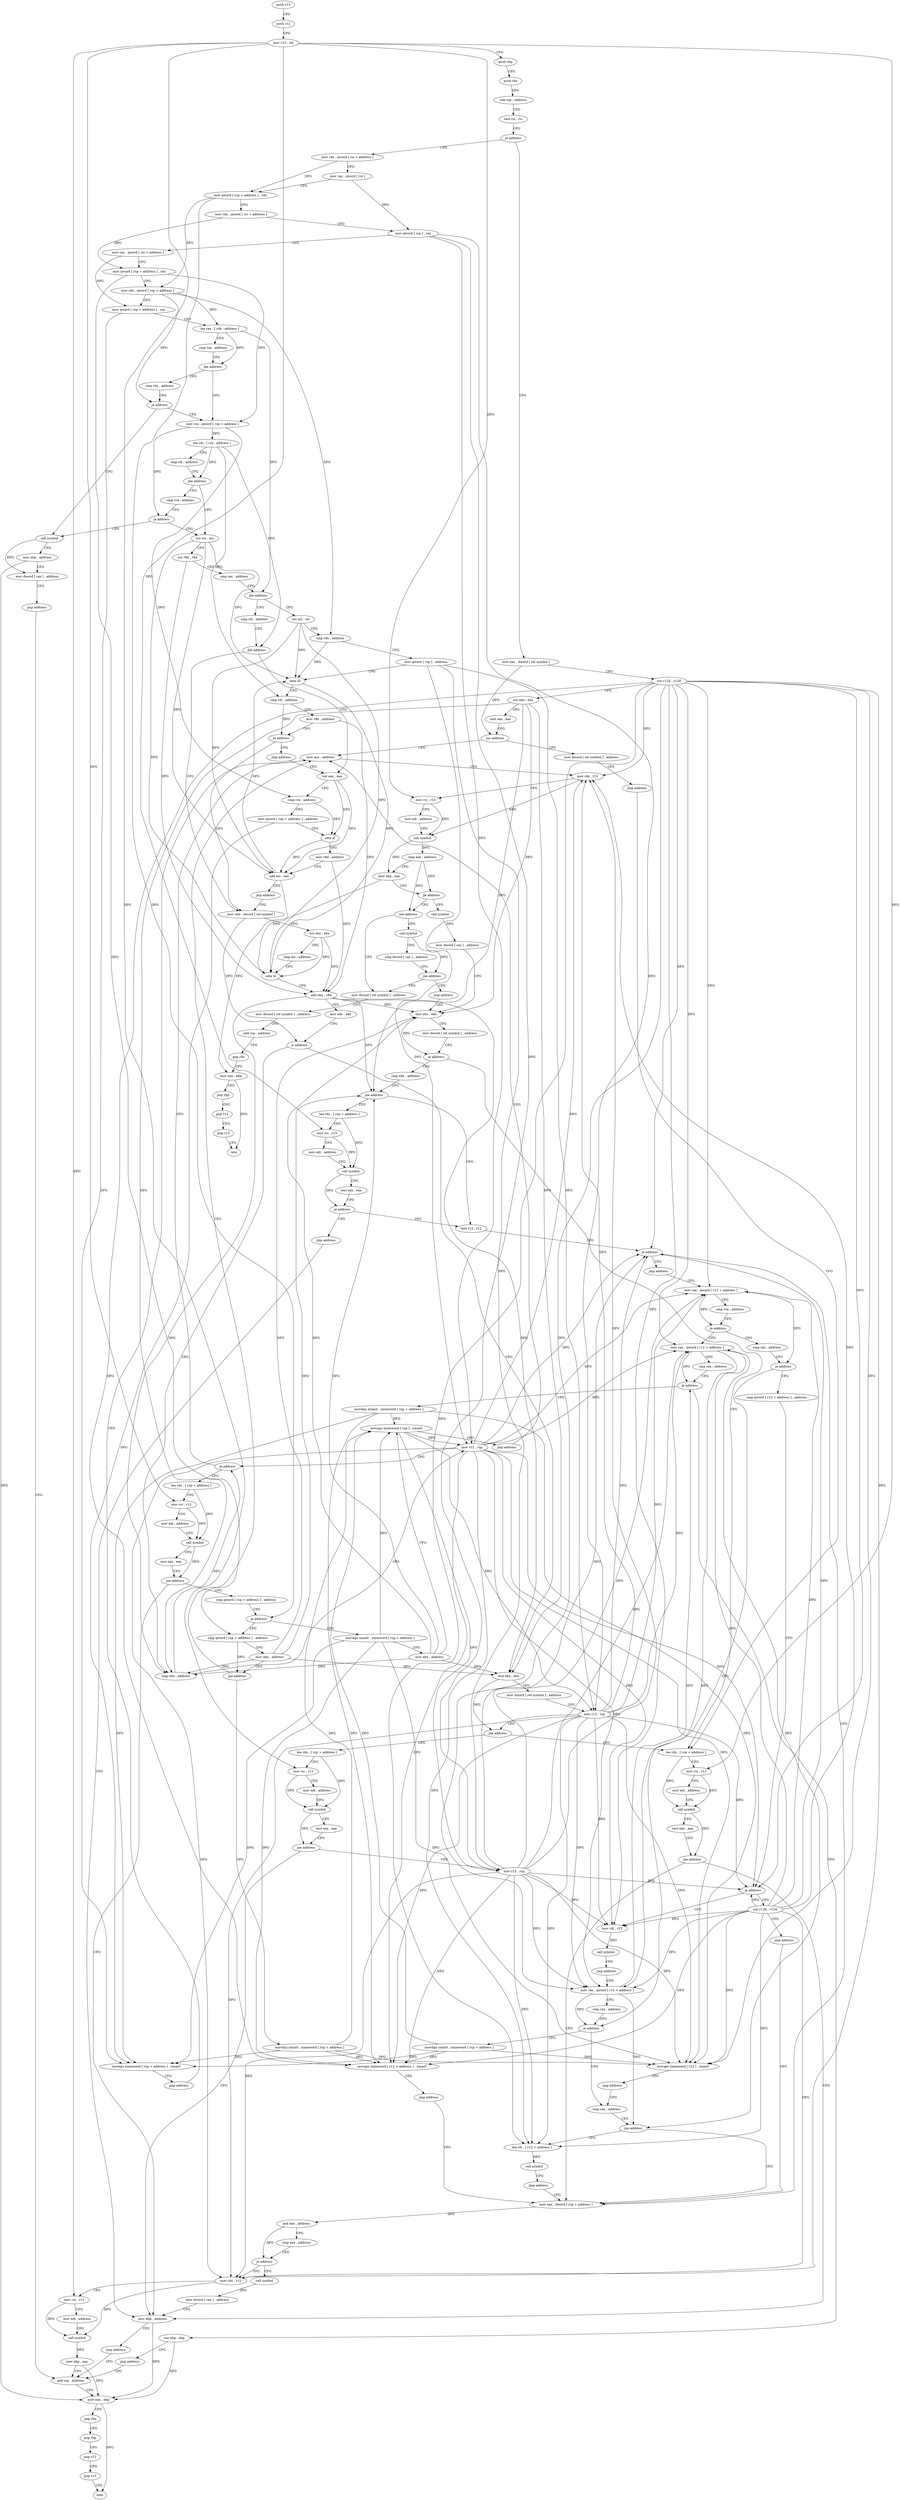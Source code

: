 digraph "func" {
"318592" [label = "push r13" ]
"318594" [label = "push r12" ]
"318596" [label = "mov r13 , rdi" ]
"318599" [label = "push rbp" ]
"318600" [label = "push rbx" ]
"318601" [label = "sub rsp , address" ]
"318608" [label = "test rsi , rsi" ]
"318611" [label = "je address" ]
"319320" [label = "mov eax , dword [ rel symbol ]" ]
"318617" [label = "mov rdx , qword [ rsi + address ]" ]
"319326" [label = "xor r12d , r12d" ]
"319329" [label = "xor ebx , ebx" ]
"319331" [label = "test eax , eax" ]
"319333" [label = "jns address" ]
"318771" [label = "mov ecx , address" ]
"319339" [label = "mov dword [ rel symbol ] , address" ]
"318621" [label = "mov rax , qword [ rsi ]" ]
"318624" [label = "mov qword [ rsp + address ] , rdx" ]
"318629" [label = "mov rdx , qword [ rsi + address ]" ]
"318633" [label = "mov qword [ rsp ] , rax" ]
"318637" [label = "mov rax , qword [ rsi + address ]" ]
"318641" [label = "mov qword [ rsp + address ] , rdx" ]
"318646" [label = "mov rdx , qword [ rsp + address ]" ]
"318651" [label = "mov qword [ rsp + address ] , rax" ]
"318656" [label = "lea rax , [ rdx - address ]" ]
"318663" [label = "cmp rax , address" ]
"318667" [label = "jbe address" ]
"318682" [label = "mov rcx , qword [ rsp + address ]" ]
"318669" [label = "cmp rdx , address" ]
"318776" [label = "mov rdx , r12" ]
"318779" [label = "mov rsi , r13" ]
"318782" [label = "mov edi , address" ]
"318787" [label = "call symbol" ]
"318792" [label = "cmp eax , address" ]
"318795" [label = "mov ebp , eax" ]
"318797" [label = "jle address" ]
"319272" [label = "jne address" ]
"318803" [label = "call symbol" ]
"319349" [label = "jmp address" ]
"318965" [label = "lea rdx , [ rsp + address ]" ]
"318687" [label = "lea rdi , [ rcx - address ]" ]
"318694" [label = "cmp rdi , address" ]
"318698" [label = "jbe address" ]
"318713" [label = "xor esi , esi" ]
"318700" [label = "cmp rcx , address" ]
"318676" [label = "ja address" ]
"319248" [label = "call symbol" ]
"319504" [label = "call symbol" ]
"319278" [label = "mov dword [ rel symbol ] , address" ]
"318808" [label = "mov dword [ rax ] , address" ]
"318814" [label = "test ebx , ebx" ]
"318970" [label = "mov rsi , r13" ]
"318973" [label = "mov edi , address" ]
"318978" [label = "call symbol" ]
"318983" [label = "test eax , eax" ]
"318985" [label = "jne address" ]
"319395" [label = "mov ebp , address" ]
"318991" [label = "mov eax , dword [ rsp + address ]" ]
"318715" [label = "xor r8d , r8d" ]
"318718" [label = "cmp rax , address" ]
"318722" [label = "jbe address" ]
"319088" [label = "xor esi , esi" ]
"318728" [label = "cmp rdi , address" ]
"318707" [label = "ja address" ]
"319253" [label = "mov ebp , address" ]
"319258" [label = "mov dword [ rax ] , address" ]
"319264" [label = "jmp address" ]
"319029" [label = "add rsp , address" ]
"319509" [label = "cmp dword [ rax ] , address" ]
"319512" [label = "jne address" ]
"319518" [label = "jmp address" ]
"319288" [label = "mov dword [ rel symbol ] , address" ]
"319298" [label = "add rsp , address" ]
"319305" [label = "pop rbx" ]
"319306" [label = "mov eax , ebp" ]
"319308" [label = "pop rbp" ]
"319309" [label = "pop r12" ]
"319311" [label = "pop r13" ]
"319313" [label = "retn" ]
"318832" [label = "cmp ebx , address" ]
"318835" [label = "jne address" ]
"319523" [label = "lea rdx , [ rsp + address ]" ]
"318841" [label = "test r12 , r12" ]
"319400" [label = "jmp address" ]
"318995" [label = "and eax , address" ]
"319000" [label = "cmp eax , address" ]
"319005" [label = "je address" ]
"319384" [label = "call symbol" ]
"319011" [label = "mov rdx , r12" ]
"319090" [label = "cmp rdx , address" ]
"319097" [label = "mov qword [ rsp ] , address" ]
"319105" [label = "sete sil" ]
"319109" [label = "cmp rdi , address" ]
"319113" [label = "mov r8d , address" ]
"319119" [label = "ja address" ]
"318738" [label = "mov edx , dword [ rel symbol ]" ]
"319125" [label = "jmp address" ]
"318732" [label = "jbe address" ]
"319048" [label = "xor eax , eax" ]
"319036" [label = "mov eax , ebp" ]
"319038" [label = "pop rbx" ]
"319039" [label = "pop rbp" ]
"319040" [label = "pop r12" ]
"319042" [label = "pop r13" ]
"319044" [label = "retn" ]
"319528" [label = "mov rsi , r13" ]
"319531" [label = "mov edi , address" ]
"319536" [label = "call symbol" ]
"319541" [label = "test eax , eax" ]
"319543" [label = "je address" ]
"319549" [label = "jmp address" ]
"318844" [label = "je address" ]
"318850" [label = "jmp address" ]
"319389" [label = "mov dword [ rax ] , address" ]
"319014" [label = "mov rsi , r13" ]
"319017" [label = "mov edi , address" ]
"319022" [label = "call symbol" ]
"319027" [label = "mov ebp , eax" ]
"318744" [label = "xor ebx , ebx" ]
"318746" [label = "cmp esi , address" ]
"318749" [label = "sete bl" ]
"318752" [label = "add ebx , r8d" ]
"318755" [label = "test edx , edx" ]
"318757" [label = "js address" ]
"318944" [label = "test ebx , ebx" ]
"318763" [label = "cmp ebx , address" ]
"319050" [label = "cmp rcx , address" ]
"319057" [label = "mov qword [ rsp + address ] , address" ]
"319066" [label = "sete al" ]
"319069" [label = "mov r8d , address" ]
"319075" [label = "add esi , eax" ]
"319077" [label = "jmp address" ]
"318816" [label = "mov dword [ rel symbol ] , address" ]
"318826" [label = "je address" ]
"319165" [label = "mov rax , qword [ r12 + address ]" ]
"318946" [label = "mov dword [ rel symbol ] , address" ]
"318956" [label = "mov r12 , rsp" ]
"318959" [label = "jne address" ]
"319136" [label = "lea rdx , [ rsp + address ]" ]
"318766" [label = "mov r12 , rsp" ]
"318769" [label = "je address" ]
"318864" [label = "lea rdx , [ rsp + address ]" ]
"319170" [label = "cmp rax , address" ]
"319176" [label = "je address" ]
"319408" [label = "mov rax , qword [ r12 + address ]" ]
"319182" [label = "cmp rax , address" ]
"319141" [label = "mov rsi , r13" ]
"319144" [label = "mov edi , address" ]
"319149" [label = "call symbol" ]
"319154" [label = "test eax , eax" ]
"319156" [label = "jne address" ]
"319162" [label = "mov r12 , rsp" ]
"318869" [label = "mov rsi , r13" ]
"318872" [label = "mov edi , address" ]
"318877" [label = "call symbol" ]
"318882" [label = "test eax , eax" ]
"318884" [label = "jne address" ]
"318890" [label = "cmp qword [ rsp + address ] , address" ]
"319413" [label = "cmp rax , address" ]
"319419" [label = "je address" ]
"319489" [label = "xor ebp , ebp" ]
"319421" [label = "movdqu xmm0 , xmmword [ rsp + address ]" ]
"319188" [label = "je address" ]
"319440" [label = "cmp qword [ r12 + address ] , address" ]
"319194" [label = "mov rax , qword [ r12 + address ]" ]
"318899" [label = "je address" ]
"319360" [label = "movdqu xmm0 , xmmword [ rsp + address ]" ]
"318905" [label = "cmp qword [ rsp + address ] , address" ]
"319491" [label = "jmp address" ]
"319427" [label = "movaps xmmword [ r12 ] , xmm0" ]
"319432" [label = "jmp address" ]
"319211" [label = "cmp rax , address" ]
"319449" [label = "je address" ]
"319496" [label = "xor r12d , r12d" ]
"319451" [label = "mov rdi , r12" ]
"319199" [label = "cmp rax , address" ]
"319205" [label = "je address" ]
"319472" [label = "movdqu xmm0 , xmmword [ rsp + address ]" ]
"319366" [label = "mov ebx , address" ]
"319371" [label = "movaps xmmword [ rsp ] , xmm0" ]
"319375" [label = "jmp address" ]
"318914" [label = "mov ebx , address" ]
"318919" [label = "jne address" ]
"318925" [label = "movdqu xmm0 , xmmword [ rsp + address ]" ]
"319217" [label = "jne address" ]
"319223" [label = "lea rdi , [ r12 + address ]" ]
"319499" [label = "jmp address" ]
"319454" [label = "call symbol" ]
"319459" [label = "jmp address" ]
"319478" [label = "movaps xmmword [ r12 + address ] , xmm0" ]
"319484" [label = "jmp address" ]
"318931" [label = "movaps xmmword [ rsp + address ] , xmm0" ]
"318936" [label = "jmp address" ]
"319228" [label = "call symbol" ]
"319233" [label = "jmp address" ]
"318592" -> "318594" [ label = "CFG" ]
"318594" -> "318596" [ label = "CFG" ]
"318596" -> "318599" [ label = "CFG" ]
"318596" -> "318779" [ label = "DFG" ]
"318596" -> "318970" [ label = "DFG" ]
"318596" -> "319014" [ label = "DFG" ]
"318596" -> "319528" [ label = "DFG" ]
"318596" -> "319141" [ label = "DFG" ]
"318596" -> "318869" [ label = "DFG" ]
"318599" -> "318600" [ label = "CFG" ]
"318600" -> "318601" [ label = "CFG" ]
"318601" -> "318608" [ label = "CFG" ]
"318608" -> "318611" [ label = "CFG" ]
"318611" -> "319320" [ label = "CFG" ]
"318611" -> "318617" [ label = "CFG" ]
"319320" -> "319326" [ label = "CFG" ]
"319320" -> "319333" [ label = "DFG" ]
"318617" -> "318621" [ label = "CFG" ]
"318617" -> "318624" [ label = "DFG" ]
"319326" -> "319329" [ label = "CFG" ]
"319326" -> "318776" [ label = "DFG" ]
"319326" -> "319011" [ label = "DFG" ]
"319326" -> "318844" [ label = "DFG" ]
"319326" -> "319165" [ label = "DFG" ]
"319326" -> "319408" [ label = "DFG" ]
"319326" -> "319427" [ label = "DFG" ]
"319326" -> "319449" [ label = "DFG" ]
"319326" -> "319194" [ label = "DFG" ]
"319326" -> "319451" [ label = "DFG" ]
"319326" -> "319478" [ label = "DFG" ]
"319326" -> "319223" [ label = "DFG" ]
"319329" -> "319331" [ label = "CFG" ]
"319329" -> "318814" [ label = "DFG" ]
"319329" -> "318835" [ label = "DFG" ]
"319329" -> "318944" [ label = "DFG" ]
"319329" -> "318763" [ label = "DFG" ]
"319331" -> "319333" [ label = "CFG" ]
"319333" -> "318771" [ label = "CFG" ]
"319333" -> "319339" [ label = "CFG" ]
"318771" -> "318776" [ label = "CFG" ]
"319339" -> "319349" [ label = "CFG" ]
"318621" -> "318624" [ label = "CFG" ]
"318621" -> "318633" [ label = "DFG" ]
"318624" -> "318629" [ label = "CFG" ]
"318624" -> "318646" [ label = "DFG" ]
"318624" -> "318899" [ label = "DFG" ]
"318629" -> "318633" [ label = "CFG" ]
"318629" -> "318641" [ label = "DFG" ]
"318633" -> "318637" [ label = "CFG" ]
"318633" -> "318956" [ label = "DFG" ]
"318633" -> "318766" [ label = "DFG" ]
"318633" -> "319162" [ label = "DFG" ]
"318637" -> "318641" [ label = "CFG" ]
"318637" -> "318651" [ label = "DFG" ]
"318641" -> "318646" [ label = "CFG" ]
"318641" -> "318682" [ label = "DFG" ]
"318641" -> "318905" [ label = "DFG" ]
"318646" -> "318651" [ label = "CFG" ]
"318646" -> "318656" [ label = "DFG" ]
"318646" -> "318676" [ label = "DFG" ]
"318646" -> "319090" [ label = "DFG" ]
"318651" -> "318656" [ label = "CFG" ]
"318651" -> "318931" [ label = "DFG" ]
"318656" -> "318663" [ label = "CFG" ]
"318656" -> "318667" [ label = "DFG" ]
"318656" -> "318722" [ label = "DFG" ]
"318663" -> "318667" [ label = "CFG" ]
"318667" -> "318682" [ label = "CFG" ]
"318667" -> "318669" [ label = "CFG" ]
"318682" -> "318687" [ label = "DFG" ]
"318682" -> "318707" [ label = "DFG" ]
"318682" -> "319050" [ label = "DFG" ]
"318669" -> "318676" [ label = "CFG" ]
"318776" -> "318779" [ label = "CFG" ]
"318776" -> "318787" [ label = "DFG" ]
"318779" -> "318782" [ label = "CFG" ]
"318779" -> "318787" [ label = "DFG" ]
"318782" -> "318787" [ label = "CFG" ]
"318787" -> "318792" [ label = "DFG" ]
"318787" -> "318795" [ label = "DFG" ]
"318792" -> "318795" [ label = "CFG" ]
"318792" -> "318797" [ label = "DFG" ]
"318792" -> "319272" [ label = "DFG" ]
"318795" -> "318797" [ label = "CFG" ]
"318795" -> "319306" [ label = "DFG" ]
"318797" -> "319272" [ label = "CFG" ]
"318797" -> "318803" [ label = "CFG" ]
"319272" -> "319504" [ label = "CFG" ]
"319272" -> "319278" [ label = "CFG" ]
"318803" -> "318808" [ label = "DFG" ]
"319349" -> "318965" [ label = "CFG" ]
"318965" -> "318970" [ label = "CFG" ]
"318965" -> "318978" [ label = "DFG" ]
"318687" -> "318694" [ label = "CFG" ]
"318687" -> "318698" [ label = "DFG" ]
"318687" -> "319109" [ label = "DFG" ]
"318687" -> "318732" [ label = "DFG" ]
"318694" -> "318698" [ label = "CFG" ]
"318698" -> "318713" [ label = "CFG" ]
"318698" -> "318700" [ label = "CFG" ]
"318713" -> "318715" [ label = "CFG" ]
"318713" -> "319105" [ label = "DFG" ]
"318713" -> "318749" [ label = "DFG" ]
"318713" -> "319075" [ label = "DFG" ]
"318700" -> "318707" [ label = "CFG" ]
"318676" -> "319248" [ label = "CFG" ]
"318676" -> "318682" [ label = "CFG" ]
"319248" -> "319253" [ label = "CFG" ]
"319248" -> "319258" [ label = "DFG" ]
"319504" -> "319509" [ label = "CFG" ]
"319504" -> "319512" [ label = "DFG" ]
"319278" -> "319288" [ label = "CFG" ]
"318808" -> "318814" [ label = "CFG" ]
"318814" -> "318816" [ label = "CFG" ]
"318814" -> "318826" [ label = "DFG" ]
"318970" -> "318973" [ label = "CFG" ]
"318970" -> "318978" [ label = "DFG" ]
"318973" -> "318978" [ label = "CFG" ]
"318978" -> "318983" [ label = "CFG" ]
"318978" -> "318985" [ label = "DFG" ]
"318983" -> "318985" [ label = "CFG" ]
"318985" -> "319395" [ label = "CFG" ]
"318985" -> "318991" [ label = "CFG" ]
"319395" -> "319400" [ label = "CFG" ]
"319395" -> "319036" [ label = "DFG" ]
"318991" -> "318995" [ label = "DFG" ]
"318715" -> "318718" [ label = "CFG" ]
"318715" -> "318752" [ label = "DFG" ]
"318718" -> "318722" [ label = "CFG" ]
"318722" -> "319088" [ label = "CFG" ]
"318722" -> "318728" [ label = "CFG" ]
"319088" -> "319090" [ label = "CFG" ]
"319088" -> "319105" [ label = "DFG" ]
"319088" -> "318749" [ label = "DFG" ]
"319088" -> "319075" [ label = "DFG" ]
"318728" -> "318732" [ label = "CFG" ]
"318707" -> "319248" [ label = "CFG" ]
"318707" -> "318713" [ label = "CFG" ]
"319253" -> "319258" [ label = "CFG" ]
"319253" -> "319036" [ label = "DFG" ]
"319258" -> "319264" [ label = "CFG" ]
"319264" -> "319029" [ label = "CFG" ]
"319029" -> "319036" [ label = "CFG" ]
"319509" -> "319512" [ label = "CFG" ]
"319512" -> "319278" [ label = "CFG" ]
"319512" -> "319518" [ label = "CFG" ]
"319518" -> "318814" [ label = "CFG" ]
"319288" -> "319298" [ label = "CFG" ]
"319298" -> "319305" [ label = "CFG" ]
"319305" -> "319306" [ label = "CFG" ]
"319306" -> "319308" [ label = "CFG" ]
"319306" -> "319313" [ label = "DFG" ]
"319308" -> "319309" [ label = "CFG" ]
"319309" -> "319311" [ label = "CFG" ]
"319311" -> "319313" [ label = "CFG" ]
"318832" -> "318835" [ label = "CFG" ]
"318835" -> "319523" [ label = "CFG" ]
"318835" -> "318841" [ label = "CFG" ]
"319523" -> "319528" [ label = "CFG" ]
"319523" -> "319536" [ label = "DFG" ]
"318841" -> "318844" [ label = "CFG" ]
"319400" -> "319029" [ label = "CFG" ]
"318995" -> "319000" [ label = "CFG" ]
"318995" -> "319005" [ label = "DFG" ]
"319000" -> "319005" [ label = "CFG" ]
"319005" -> "319384" [ label = "CFG" ]
"319005" -> "319011" [ label = "CFG" ]
"319384" -> "319389" [ label = "DFG" ]
"319011" -> "319014" [ label = "CFG" ]
"319011" -> "319022" [ label = "DFG" ]
"319090" -> "319097" [ label = "CFG" ]
"319090" -> "319105" [ label = "DFG" ]
"319097" -> "319105" [ label = "CFG" ]
"319097" -> "318956" [ label = "DFG" ]
"319097" -> "318766" [ label = "DFG" ]
"319097" -> "319162" [ label = "DFG" ]
"319105" -> "319109" [ label = "CFG" ]
"319105" -> "318749" [ label = "DFG" ]
"319109" -> "319113" [ label = "CFG" ]
"319109" -> "319119" [ label = "DFG" ]
"319113" -> "319119" [ label = "CFG" ]
"319113" -> "318752" [ label = "DFG" ]
"319119" -> "318738" [ label = "CFG" ]
"319119" -> "319125" [ label = "CFG" ]
"318738" -> "318744" [ label = "CFG" ]
"318738" -> "318757" [ label = "DFG" ]
"319125" -> "319048" [ label = "CFG" ]
"318732" -> "319048" [ label = "CFG" ]
"318732" -> "318738" [ label = "CFG" ]
"319048" -> "319050" [ label = "CFG" ]
"319048" -> "319066" [ label = "DFG" ]
"319048" -> "319075" [ label = "DFG" ]
"319036" -> "319038" [ label = "CFG" ]
"319036" -> "319044" [ label = "DFG" ]
"319038" -> "319039" [ label = "CFG" ]
"319039" -> "319040" [ label = "CFG" ]
"319040" -> "319042" [ label = "CFG" ]
"319042" -> "319044" [ label = "CFG" ]
"319528" -> "319531" [ label = "CFG" ]
"319528" -> "319536" [ label = "DFG" ]
"319531" -> "319536" [ label = "CFG" ]
"319536" -> "319541" [ label = "CFG" ]
"319536" -> "319543" [ label = "DFG" ]
"319541" -> "319543" [ label = "CFG" ]
"319543" -> "318841" [ label = "CFG" ]
"319543" -> "319549" [ label = "CFG" ]
"319549" -> "319395" [ label = "CFG" ]
"318844" -> "318991" [ label = "CFG" ]
"318844" -> "318850" [ label = "CFG" ]
"318850" -> "319165" [ label = "CFG" ]
"319389" -> "319395" [ label = "CFG" ]
"319014" -> "319017" [ label = "CFG" ]
"319014" -> "319022" [ label = "DFG" ]
"319017" -> "319022" [ label = "CFG" ]
"319022" -> "319027" [ label = "DFG" ]
"319027" -> "319029" [ label = "CFG" ]
"319027" -> "319036" [ label = "DFG" ]
"318744" -> "318746" [ label = "CFG" ]
"318744" -> "318749" [ label = "DFG" ]
"318744" -> "318752" [ label = "DFG" ]
"318746" -> "318749" [ label = "CFG" ]
"318749" -> "318752" [ label = "CFG" ]
"318752" -> "318755" [ label = "CFG" ]
"318752" -> "318814" [ label = "DFG" ]
"318752" -> "318835" [ label = "DFG" ]
"318752" -> "318944" [ label = "DFG" ]
"318752" -> "318763" [ label = "DFG" ]
"318755" -> "318757" [ label = "CFG" ]
"318757" -> "318944" [ label = "CFG" ]
"318757" -> "318763" [ label = "CFG" ]
"318944" -> "318946" [ label = "CFG" ]
"318944" -> "318959" [ label = "DFG" ]
"318763" -> "318766" [ label = "CFG" ]
"318763" -> "318769" [ label = "DFG" ]
"319050" -> "319057" [ label = "CFG" ]
"319050" -> "319066" [ label = "DFG" ]
"319057" -> "319066" [ label = "CFG" ]
"319057" -> "318931" [ label = "DFG" ]
"319066" -> "319069" [ label = "CFG" ]
"319066" -> "319075" [ label = "DFG" ]
"319069" -> "319075" [ label = "CFG" ]
"319069" -> "318752" [ label = "DFG" ]
"319075" -> "319077" [ label = "CFG" ]
"319075" -> "318749" [ label = "DFG" ]
"319075" -> "319105" [ label = "DFG" ]
"319077" -> "318738" [ label = "CFG" ]
"318816" -> "318826" [ label = "CFG" ]
"318826" -> "318965" [ label = "CFG" ]
"318826" -> "318832" [ label = "CFG" ]
"319165" -> "319170" [ label = "CFG" ]
"319165" -> "319176" [ label = "DFG" ]
"319165" -> "319188" [ label = "DFG" ]
"318946" -> "318956" [ label = "CFG" ]
"318956" -> "318959" [ label = "CFG" ]
"318956" -> "318776" [ label = "DFG" ]
"318956" -> "319011" [ label = "DFG" ]
"318956" -> "318844" [ label = "DFG" ]
"318956" -> "319165" [ label = "DFG" ]
"318956" -> "319408" [ label = "DFG" ]
"318956" -> "319427" [ label = "DFG" ]
"318956" -> "319449" [ label = "DFG" ]
"318956" -> "319194" [ label = "DFG" ]
"318956" -> "319451" [ label = "DFG" ]
"318956" -> "319478" [ label = "DFG" ]
"318956" -> "319223" [ label = "DFG" ]
"318959" -> "319136" [ label = "CFG" ]
"318959" -> "318965" [ label = "CFG" ]
"319136" -> "319141" [ label = "CFG" ]
"319136" -> "319149" [ label = "DFG" ]
"318766" -> "318769" [ label = "CFG" ]
"318766" -> "318776" [ label = "DFG" ]
"318766" -> "319011" [ label = "DFG" ]
"318766" -> "318844" [ label = "DFG" ]
"318766" -> "319165" [ label = "DFG" ]
"318766" -> "319408" [ label = "DFG" ]
"318766" -> "319427" [ label = "DFG" ]
"318766" -> "319449" [ label = "DFG" ]
"318766" -> "319194" [ label = "DFG" ]
"318766" -> "319451" [ label = "DFG" ]
"318766" -> "319478" [ label = "DFG" ]
"318766" -> "319223" [ label = "DFG" ]
"318769" -> "318864" [ label = "CFG" ]
"318769" -> "318771" [ label = "CFG" ]
"318864" -> "318869" [ label = "CFG" ]
"318864" -> "318877" [ label = "DFG" ]
"319170" -> "319176" [ label = "CFG" ]
"319176" -> "319408" [ label = "CFG" ]
"319176" -> "319182" [ label = "CFG" ]
"319408" -> "319413" [ label = "CFG" ]
"319408" -> "319419" [ label = "DFG" ]
"319408" -> "319205" [ label = "DFG" ]
"319408" -> "319217" [ label = "DFG" ]
"319182" -> "319188" [ label = "CFG" ]
"319141" -> "319144" [ label = "CFG" ]
"319141" -> "319149" [ label = "DFG" ]
"319144" -> "319149" [ label = "CFG" ]
"319149" -> "319154" [ label = "CFG" ]
"319149" -> "319156" [ label = "DFG" ]
"319154" -> "319156" [ label = "CFG" ]
"319156" -> "319395" [ label = "CFG" ]
"319156" -> "319162" [ label = "CFG" ]
"319162" -> "319165" [ label = "DFG" ]
"319162" -> "318776" [ label = "DFG" ]
"319162" -> "319011" [ label = "DFG" ]
"319162" -> "318844" [ label = "DFG" ]
"319162" -> "319408" [ label = "DFG" ]
"319162" -> "319427" [ label = "DFG" ]
"319162" -> "319449" [ label = "DFG" ]
"319162" -> "319194" [ label = "DFG" ]
"319162" -> "319451" [ label = "DFG" ]
"319162" -> "319478" [ label = "DFG" ]
"319162" -> "319223" [ label = "DFG" ]
"318869" -> "318872" [ label = "CFG" ]
"318869" -> "318877" [ label = "DFG" ]
"318872" -> "318877" [ label = "CFG" ]
"318877" -> "318882" [ label = "CFG" ]
"318877" -> "318884" [ label = "DFG" ]
"318882" -> "318884" [ label = "CFG" ]
"318884" -> "319395" [ label = "CFG" ]
"318884" -> "318890" [ label = "CFG" ]
"318890" -> "318899" [ label = "CFG" ]
"319413" -> "319419" [ label = "CFG" ]
"319419" -> "319489" [ label = "CFG" ]
"319419" -> "319421" [ label = "CFG" ]
"319489" -> "319491" [ label = "CFG" ]
"319489" -> "319036" [ label = "DFG" ]
"319421" -> "319427" [ label = "DFG" ]
"319421" -> "319371" [ label = "DFG" ]
"319421" -> "318931" [ label = "DFG" ]
"319421" -> "319478" [ label = "DFG" ]
"319188" -> "319440" [ label = "CFG" ]
"319188" -> "319194" [ label = "CFG" ]
"319440" -> "319449" [ label = "CFG" ]
"319194" -> "319199" [ label = "CFG" ]
"319194" -> "319419" [ label = "DFG" ]
"319194" -> "319205" [ label = "DFG" ]
"319194" -> "319217" [ label = "DFG" ]
"318899" -> "319360" [ label = "CFG" ]
"318899" -> "318905" [ label = "CFG" ]
"319360" -> "319366" [ label = "CFG" ]
"319360" -> "319371" [ label = "DFG" ]
"319360" -> "319427" [ label = "DFG" ]
"319360" -> "318931" [ label = "DFG" ]
"319360" -> "319478" [ label = "DFG" ]
"318905" -> "318914" [ label = "CFG" ]
"318905" -> "318919" [ label = "DFG" ]
"319491" -> "319029" [ label = "CFG" ]
"319427" -> "319432" [ label = "CFG" ]
"319432" -> "319211" [ label = "CFG" ]
"319211" -> "319217" [ label = "CFG" ]
"319449" -> "319496" [ label = "CFG" ]
"319449" -> "319451" [ label = "CFG" ]
"319496" -> "319499" [ label = "CFG" ]
"319496" -> "318776" [ label = "DFG" ]
"319496" -> "319011" [ label = "DFG" ]
"319496" -> "318844" [ label = "DFG" ]
"319496" -> "319165" [ label = "DFG" ]
"319496" -> "319408" [ label = "DFG" ]
"319496" -> "319449" [ label = "DFG" ]
"319496" -> "319194" [ label = "DFG" ]
"319496" -> "319427" [ label = "DFG" ]
"319496" -> "319451" [ label = "DFG" ]
"319496" -> "319478" [ label = "DFG" ]
"319496" -> "319223" [ label = "DFG" ]
"319451" -> "319454" [ label = "DFG" ]
"319199" -> "319205" [ label = "CFG" ]
"319205" -> "319472" [ label = "CFG" ]
"319205" -> "319211" [ label = "CFG" ]
"319472" -> "319478" [ label = "DFG" ]
"319472" -> "319371" [ label = "DFG" ]
"319472" -> "319427" [ label = "DFG" ]
"319472" -> "318931" [ label = "DFG" ]
"319366" -> "319371" [ label = "CFG" ]
"319366" -> "318814" [ label = "DFG" ]
"319366" -> "318835" [ label = "DFG" ]
"319366" -> "318944" [ label = "DFG" ]
"319366" -> "318763" [ label = "DFG" ]
"319371" -> "319375" [ label = "CFG" ]
"319371" -> "318956" [ label = "DFG" ]
"319371" -> "318766" [ label = "DFG" ]
"319371" -> "319162" [ label = "DFG" ]
"319375" -> "318771" [ label = "CFG" ]
"318914" -> "318919" [ label = "CFG" ]
"318914" -> "318814" [ label = "DFG" ]
"318914" -> "318835" [ label = "DFG" ]
"318914" -> "318944" [ label = "DFG" ]
"318914" -> "318763" [ label = "DFG" ]
"318919" -> "318771" [ label = "CFG" ]
"318919" -> "318925" [ label = "CFG" ]
"318925" -> "318931" [ label = "DFG" ]
"318925" -> "319371" [ label = "DFG" ]
"318925" -> "319427" [ label = "DFG" ]
"318925" -> "319478" [ label = "DFG" ]
"319217" -> "318991" [ label = "CFG" ]
"319217" -> "319223" [ label = "CFG" ]
"319223" -> "319228" [ label = "DFG" ]
"319499" -> "318991" [ label = "CFG" ]
"319454" -> "319459" [ label = "CFG" ]
"319459" -> "319194" [ label = "CFG" ]
"319478" -> "319484" [ label = "CFG" ]
"319484" -> "318991" [ label = "CFG" ]
"318931" -> "318936" [ label = "CFG" ]
"318936" -> "318771" [ label = "CFG" ]
"319228" -> "319233" [ label = "CFG" ]
"319233" -> "318991" [ label = "CFG" ]
}
